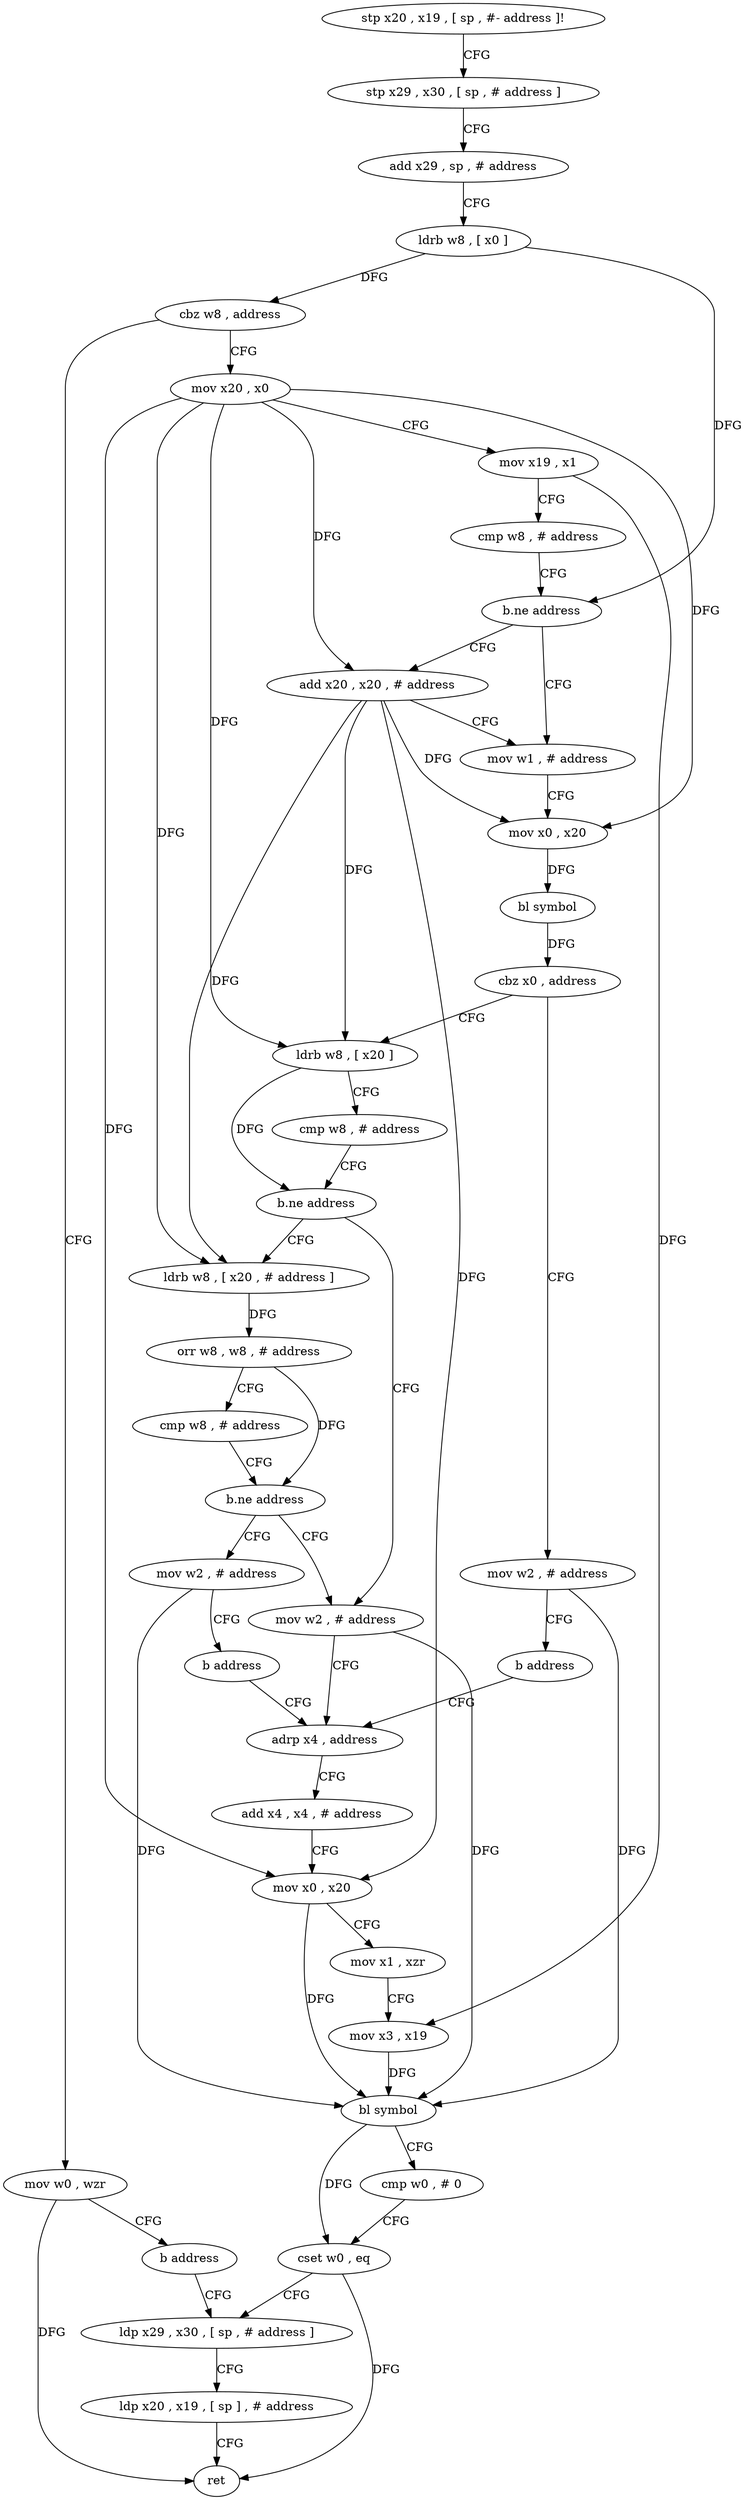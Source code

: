 digraph "func" {
"4204892" [label = "stp x20 , x19 , [ sp , #- address ]!" ]
"4204896" [label = "stp x29 , x30 , [ sp , # address ]" ]
"4204900" [label = "add x29 , sp , # address" ]
"4204904" [label = "ldrb w8 , [ x0 ]" ]
"4204908" [label = "cbz w8 , address" ]
"4204956" [label = "mov w0 , wzr" ]
"4204912" [label = "mov x20 , x0" ]
"4204960" [label = "b address" ]
"4205036" [label = "ldp x29 , x30 , [ sp , # address ]" ]
"4204916" [label = "mov x19 , x1" ]
"4204920" [label = "cmp w8 , # address" ]
"4204924" [label = "b.ne address" ]
"4204932" [label = "mov w1 , # address" ]
"4204928" [label = "add x20 , x20 , # address" ]
"4205040" [label = "ldp x20 , x19 , [ sp ] , # address" ]
"4205044" [label = "ret" ]
"4204936" [label = "mov x0 , x20" ]
"4204940" [label = "bl symbol" ]
"4204944" [label = "cbz x0 , address" ]
"4204964" [label = "ldrb w8 , [ x20 ]" ]
"4204948" [label = "mov w2 , # address" ]
"4204968" [label = "cmp w8 , # address" ]
"4204972" [label = "b.ne address" ]
"4205000" [label = "mov w2 , # address" ]
"4204976" [label = "ldrb w8 , [ x20 , # address ]" ]
"4204952" [label = "b address" ]
"4205004" [label = "adrp x4 , address" ]
"4204980" [label = "orr w8 , w8 , # address" ]
"4204984" [label = "cmp w8 , # address" ]
"4204988" [label = "b.ne address" ]
"4204992" [label = "mov w2 , # address" ]
"4205008" [label = "add x4 , x4 , # address" ]
"4205012" [label = "mov x0 , x20" ]
"4205016" [label = "mov x1 , xzr" ]
"4205020" [label = "mov x3 , x19" ]
"4205024" [label = "bl symbol" ]
"4205028" [label = "cmp w0 , # 0" ]
"4205032" [label = "cset w0 , eq" ]
"4204996" [label = "b address" ]
"4204892" -> "4204896" [ label = "CFG" ]
"4204896" -> "4204900" [ label = "CFG" ]
"4204900" -> "4204904" [ label = "CFG" ]
"4204904" -> "4204908" [ label = "DFG" ]
"4204904" -> "4204924" [ label = "DFG" ]
"4204908" -> "4204956" [ label = "CFG" ]
"4204908" -> "4204912" [ label = "CFG" ]
"4204956" -> "4204960" [ label = "CFG" ]
"4204956" -> "4205044" [ label = "DFG" ]
"4204912" -> "4204916" [ label = "CFG" ]
"4204912" -> "4204936" [ label = "DFG" ]
"4204912" -> "4204928" [ label = "DFG" ]
"4204912" -> "4204964" [ label = "DFG" ]
"4204912" -> "4204976" [ label = "DFG" ]
"4204912" -> "4205012" [ label = "DFG" ]
"4204960" -> "4205036" [ label = "CFG" ]
"4205036" -> "4205040" [ label = "CFG" ]
"4204916" -> "4204920" [ label = "CFG" ]
"4204916" -> "4205020" [ label = "DFG" ]
"4204920" -> "4204924" [ label = "CFG" ]
"4204924" -> "4204932" [ label = "CFG" ]
"4204924" -> "4204928" [ label = "CFG" ]
"4204932" -> "4204936" [ label = "CFG" ]
"4204928" -> "4204932" [ label = "CFG" ]
"4204928" -> "4204936" [ label = "DFG" ]
"4204928" -> "4204964" [ label = "DFG" ]
"4204928" -> "4204976" [ label = "DFG" ]
"4204928" -> "4205012" [ label = "DFG" ]
"4205040" -> "4205044" [ label = "CFG" ]
"4204936" -> "4204940" [ label = "DFG" ]
"4204940" -> "4204944" [ label = "DFG" ]
"4204944" -> "4204964" [ label = "CFG" ]
"4204944" -> "4204948" [ label = "CFG" ]
"4204964" -> "4204968" [ label = "CFG" ]
"4204964" -> "4204972" [ label = "DFG" ]
"4204948" -> "4204952" [ label = "CFG" ]
"4204948" -> "4205024" [ label = "DFG" ]
"4204968" -> "4204972" [ label = "CFG" ]
"4204972" -> "4205000" [ label = "CFG" ]
"4204972" -> "4204976" [ label = "CFG" ]
"4205000" -> "4205004" [ label = "CFG" ]
"4205000" -> "4205024" [ label = "DFG" ]
"4204976" -> "4204980" [ label = "DFG" ]
"4204952" -> "4205004" [ label = "CFG" ]
"4205004" -> "4205008" [ label = "CFG" ]
"4204980" -> "4204984" [ label = "CFG" ]
"4204980" -> "4204988" [ label = "DFG" ]
"4204984" -> "4204988" [ label = "CFG" ]
"4204988" -> "4205000" [ label = "CFG" ]
"4204988" -> "4204992" [ label = "CFG" ]
"4204992" -> "4204996" [ label = "CFG" ]
"4204992" -> "4205024" [ label = "DFG" ]
"4205008" -> "4205012" [ label = "CFG" ]
"4205012" -> "4205016" [ label = "CFG" ]
"4205012" -> "4205024" [ label = "DFG" ]
"4205016" -> "4205020" [ label = "CFG" ]
"4205020" -> "4205024" [ label = "DFG" ]
"4205024" -> "4205028" [ label = "CFG" ]
"4205024" -> "4205032" [ label = "DFG" ]
"4205028" -> "4205032" [ label = "CFG" ]
"4205032" -> "4205036" [ label = "CFG" ]
"4205032" -> "4205044" [ label = "DFG" ]
"4204996" -> "4205004" [ label = "CFG" ]
}
